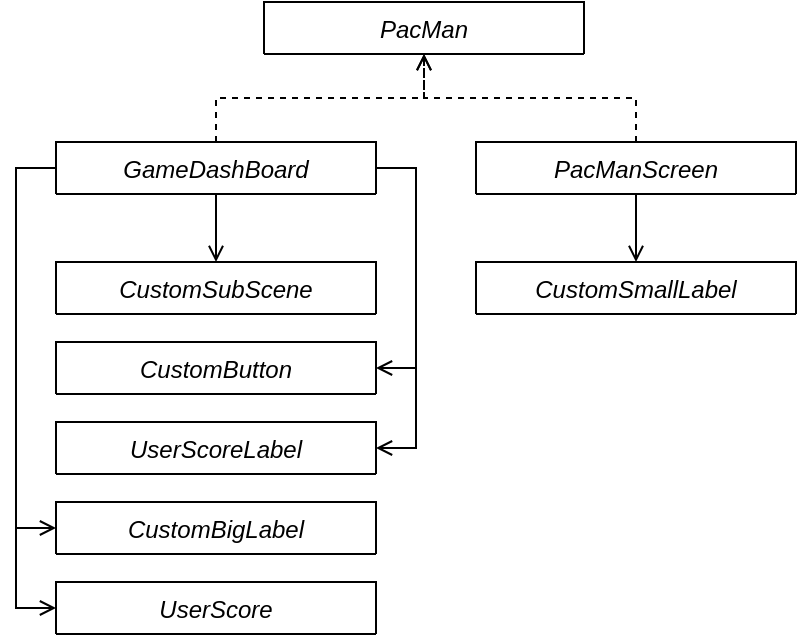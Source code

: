 <mxfile version="20.6.0" type="device"><diagram id="C5RBs43oDa-KdzZeNtuy" name="Page-1"><mxGraphModel dx="946" dy="515" grid="1" gridSize="10" guides="1" tooltips="1" connect="1" arrows="1" fold="1" page="1" pageScale="1" pageWidth="827" pageHeight="1169" math="0" shadow="0"><root><mxCell id="WIyWlLk6GJQsqaUBKTNV-0"/><mxCell id="WIyWlLk6GJQsqaUBKTNV-1" parent="WIyWlLk6GJQsqaUBKTNV-0"/><mxCell id="AkwtQ9U9xA5ziATgcfaj-17" style="edgeStyle=orthogonalEdgeStyle;rounded=0;orthogonalLoop=1;jettySize=auto;html=1;entryX=0.5;entryY=1;entryDx=0;entryDy=0;dashed=1;endArrow=open;endFill=0;" edge="1" parent="WIyWlLk6GJQsqaUBKTNV-1" source="zkfFHV4jXpPFQw0GAbJ--0" target="AkwtQ9U9xA5ziATgcfaj-10"><mxGeometry relative="1" as="geometry"/></mxCell><mxCell id="AkwtQ9U9xA5ziATgcfaj-24" style="edgeStyle=orthogonalEdgeStyle;rounded=0;orthogonalLoop=1;jettySize=auto;html=1;entryX=0.5;entryY=0;entryDx=0;entryDy=0;endArrow=open;endFill=0;" edge="1" parent="WIyWlLk6GJQsqaUBKTNV-1" source="zkfFHV4jXpPFQw0GAbJ--0" target="AkwtQ9U9xA5ziATgcfaj-14"><mxGeometry relative="1" as="geometry"/></mxCell><mxCell id="zkfFHV4jXpPFQw0GAbJ--0" value="PacManScreen" style="swimlane;fontStyle=2;align=center;verticalAlign=top;childLayout=stackLayout;horizontal=1;startSize=26;horizontalStack=0;resizeParent=1;resizeLast=0;collapsible=1;marginBottom=0;rounded=0;shadow=0;strokeWidth=1;" parent="WIyWlLk6GJQsqaUBKTNV-1" vertex="1" collapsed="1"><mxGeometry x="360" y="250" width="160" height="26" as="geometry"><mxRectangle x="380" y="240" width="160" height="40" as="alternateBounds"/></mxGeometry></mxCell><mxCell id="zkfFHV4jXpPFQw0GAbJ--4" value="" style="line;html=1;strokeWidth=1;align=left;verticalAlign=middle;spacingTop=-1;spacingLeft=3;spacingRight=3;rotatable=0;labelPosition=right;points=[];portConstraint=eastwest;" parent="zkfFHV4jXpPFQw0GAbJ--0" vertex="1"><mxGeometry y="26" width="160" height="8" as="geometry"/></mxCell><mxCell id="AkwtQ9U9xA5ziATgcfaj-16" style="edgeStyle=orthogonalEdgeStyle;rounded=0;orthogonalLoop=1;jettySize=auto;html=1;dashed=1;endArrow=open;endFill=0;" edge="1" parent="WIyWlLk6GJQsqaUBKTNV-1" source="AkwtQ9U9xA5ziATgcfaj-0" target="AkwtQ9U9xA5ziATgcfaj-10"><mxGeometry relative="1" as="geometry"/></mxCell><mxCell id="AkwtQ9U9xA5ziATgcfaj-18" style="edgeStyle=orthogonalEdgeStyle;rounded=0;orthogonalLoop=1;jettySize=auto;html=1;endArrow=open;endFill=0;" edge="1" parent="WIyWlLk6GJQsqaUBKTNV-1" source="AkwtQ9U9xA5ziATgcfaj-0" target="AkwtQ9U9xA5ziATgcfaj-2"><mxGeometry relative="1" as="geometry"/></mxCell><mxCell id="AkwtQ9U9xA5ziATgcfaj-20" style="edgeStyle=orthogonalEdgeStyle;rounded=0;orthogonalLoop=1;jettySize=auto;html=1;entryX=1;entryY=0.5;entryDx=0;entryDy=0;exitX=1;exitY=0.5;exitDx=0;exitDy=0;endArrow=open;endFill=0;" edge="1" parent="WIyWlLk6GJQsqaUBKTNV-1" source="AkwtQ9U9xA5ziATgcfaj-0" target="AkwtQ9U9xA5ziATgcfaj-4"><mxGeometry relative="1" as="geometry"/></mxCell><mxCell id="AkwtQ9U9xA5ziATgcfaj-21" style="edgeStyle=orthogonalEdgeStyle;rounded=0;orthogonalLoop=1;jettySize=auto;html=1;entryX=1;entryY=0.5;entryDx=0;entryDy=0;exitX=1;exitY=0.5;exitDx=0;exitDy=0;endArrow=open;endFill=0;" edge="1" parent="WIyWlLk6GJQsqaUBKTNV-1" source="AkwtQ9U9xA5ziATgcfaj-0" target="AkwtQ9U9xA5ziATgcfaj-12"><mxGeometry relative="1" as="geometry"/></mxCell><mxCell id="AkwtQ9U9xA5ziATgcfaj-22" style="edgeStyle=orthogonalEdgeStyle;rounded=0;orthogonalLoop=1;jettySize=auto;html=1;entryX=0;entryY=0.5;entryDx=0;entryDy=0;exitX=0;exitY=0.5;exitDx=0;exitDy=0;endArrow=open;endFill=0;" edge="1" parent="WIyWlLk6GJQsqaUBKTNV-1" source="AkwtQ9U9xA5ziATgcfaj-0" target="AkwtQ9U9xA5ziATgcfaj-8"><mxGeometry relative="1" as="geometry"/></mxCell><mxCell id="AkwtQ9U9xA5ziATgcfaj-23" style="edgeStyle=orthogonalEdgeStyle;rounded=0;orthogonalLoop=1;jettySize=auto;html=1;entryX=0;entryY=0.5;entryDx=0;entryDy=0;exitX=0;exitY=0.5;exitDx=0;exitDy=0;endArrow=open;endFill=0;" edge="1" parent="WIyWlLk6GJQsqaUBKTNV-1" source="AkwtQ9U9xA5ziATgcfaj-0" target="AkwtQ9U9xA5ziATgcfaj-6"><mxGeometry relative="1" as="geometry"/></mxCell><mxCell id="AkwtQ9U9xA5ziATgcfaj-0" value="GameDashBoard" style="swimlane;fontStyle=2;align=center;verticalAlign=top;childLayout=stackLayout;horizontal=1;startSize=26;horizontalStack=0;resizeParent=1;resizeLast=0;collapsible=1;marginBottom=0;rounded=0;shadow=0;strokeWidth=1;" vertex="1" collapsed="1" parent="WIyWlLk6GJQsqaUBKTNV-1"><mxGeometry x="150" y="250" width="160" height="26" as="geometry"><mxRectangle x="150" y="250" width="160" height="40" as="alternateBounds"/></mxGeometry></mxCell><mxCell id="AkwtQ9U9xA5ziATgcfaj-1" value="" style="line;html=1;strokeWidth=1;align=left;verticalAlign=middle;spacingTop=-1;spacingLeft=3;spacingRight=3;rotatable=0;labelPosition=right;points=[];portConstraint=eastwest;" vertex="1" parent="AkwtQ9U9xA5ziATgcfaj-0"><mxGeometry y="26" width="160" height="8" as="geometry"/></mxCell><mxCell id="AkwtQ9U9xA5ziATgcfaj-2" value="CustomSubScene" style="swimlane;fontStyle=2;align=center;verticalAlign=top;childLayout=stackLayout;horizontal=1;startSize=26;horizontalStack=0;resizeParent=1;resizeLast=0;collapsible=1;marginBottom=0;rounded=0;shadow=0;strokeWidth=1;" vertex="1" collapsed="1" parent="WIyWlLk6GJQsqaUBKTNV-1"><mxGeometry x="150" y="310" width="160" height="26" as="geometry"><mxRectangle x="150" y="250" width="160" height="40" as="alternateBounds"/></mxGeometry></mxCell><mxCell id="AkwtQ9U9xA5ziATgcfaj-3" value="" style="line;html=1;strokeWidth=1;align=left;verticalAlign=middle;spacingTop=-1;spacingLeft=3;spacingRight=3;rotatable=0;labelPosition=right;points=[];portConstraint=eastwest;" vertex="1" parent="AkwtQ9U9xA5ziATgcfaj-2"><mxGeometry y="26" width="160" height="8" as="geometry"/></mxCell><mxCell id="AkwtQ9U9xA5ziATgcfaj-4" value="CustomButton" style="swimlane;fontStyle=2;align=center;verticalAlign=top;childLayout=stackLayout;horizontal=1;startSize=26;horizontalStack=0;resizeParent=1;resizeLast=0;collapsible=1;marginBottom=0;rounded=0;shadow=0;strokeWidth=1;" vertex="1" collapsed="1" parent="WIyWlLk6GJQsqaUBKTNV-1"><mxGeometry x="150" y="350" width="160" height="26" as="geometry"><mxRectangle x="150" y="250" width="160" height="40" as="alternateBounds"/></mxGeometry></mxCell><mxCell id="AkwtQ9U9xA5ziATgcfaj-5" value="" style="line;html=1;strokeWidth=1;align=left;verticalAlign=middle;spacingTop=-1;spacingLeft=3;spacingRight=3;rotatable=0;labelPosition=right;points=[];portConstraint=eastwest;" vertex="1" parent="AkwtQ9U9xA5ziATgcfaj-4"><mxGeometry y="26" width="160" height="8" as="geometry"/></mxCell><mxCell id="AkwtQ9U9xA5ziATgcfaj-6" value="UserScore" style="swimlane;fontStyle=2;align=center;verticalAlign=top;childLayout=stackLayout;horizontal=1;startSize=26;horizontalStack=0;resizeParent=1;resizeLast=0;collapsible=1;marginBottom=0;rounded=0;shadow=0;strokeWidth=1;" vertex="1" collapsed="1" parent="WIyWlLk6GJQsqaUBKTNV-1"><mxGeometry x="150" y="470" width="160" height="26" as="geometry"><mxRectangle x="150" y="250" width="160" height="40" as="alternateBounds"/></mxGeometry></mxCell><mxCell id="AkwtQ9U9xA5ziATgcfaj-7" value="" style="line;html=1;strokeWidth=1;align=left;verticalAlign=middle;spacingTop=-1;spacingLeft=3;spacingRight=3;rotatable=0;labelPosition=right;points=[];portConstraint=eastwest;" vertex="1" parent="AkwtQ9U9xA5ziATgcfaj-6"><mxGeometry y="26" width="160" height="8" as="geometry"/></mxCell><mxCell id="AkwtQ9U9xA5ziATgcfaj-8" value="CustomBigLabel" style="swimlane;fontStyle=2;align=center;verticalAlign=top;childLayout=stackLayout;horizontal=1;startSize=26;horizontalStack=0;resizeParent=1;resizeLast=0;collapsible=1;marginBottom=0;rounded=0;shadow=0;strokeWidth=1;" vertex="1" collapsed="1" parent="WIyWlLk6GJQsqaUBKTNV-1"><mxGeometry x="150" y="430" width="160" height="26" as="geometry"><mxRectangle x="150" y="250" width="160" height="40" as="alternateBounds"/></mxGeometry></mxCell><mxCell id="AkwtQ9U9xA5ziATgcfaj-9" value="" style="line;html=1;strokeWidth=1;align=left;verticalAlign=middle;spacingTop=-1;spacingLeft=3;spacingRight=3;rotatable=0;labelPosition=right;points=[];portConstraint=eastwest;" vertex="1" parent="AkwtQ9U9xA5ziATgcfaj-8"><mxGeometry y="26" width="160" height="8" as="geometry"/></mxCell><mxCell id="AkwtQ9U9xA5ziATgcfaj-10" value="PacMan" style="swimlane;fontStyle=2;align=center;verticalAlign=top;childLayout=stackLayout;horizontal=1;startSize=26;horizontalStack=0;resizeParent=1;resizeLast=0;collapsible=1;marginBottom=0;rounded=0;shadow=0;strokeWidth=1;" vertex="1" collapsed="1" parent="WIyWlLk6GJQsqaUBKTNV-1"><mxGeometry x="254" y="180" width="160" height="26" as="geometry"><mxRectangle x="150" y="250" width="160" height="40" as="alternateBounds"/></mxGeometry></mxCell><mxCell id="AkwtQ9U9xA5ziATgcfaj-11" value="" style="line;html=1;strokeWidth=1;align=left;verticalAlign=middle;spacingTop=-1;spacingLeft=3;spacingRight=3;rotatable=0;labelPosition=right;points=[];portConstraint=eastwest;" vertex="1" parent="AkwtQ9U9xA5ziATgcfaj-10"><mxGeometry y="26" width="160" height="8" as="geometry"/></mxCell><mxCell id="AkwtQ9U9xA5ziATgcfaj-12" value="UserScoreLabel" style="swimlane;fontStyle=2;align=center;verticalAlign=top;childLayout=stackLayout;horizontal=1;startSize=26;horizontalStack=0;resizeParent=1;resizeLast=0;collapsible=1;marginBottom=0;rounded=0;shadow=0;strokeWidth=1;" vertex="1" collapsed="1" parent="WIyWlLk6GJQsqaUBKTNV-1"><mxGeometry x="150" y="390" width="160" height="26" as="geometry"><mxRectangle x="150" y="250" width="160" height="40" as="alternateBounds"/></mxGeometry></mxCell><mxCell id="AkwtQ9U9xA5ziATgcfaj-13" value="" style="line;html=1;strokeWidth=1;align=left;verticalAlign=middle;spacingTop=-1;spacingLeft=3;spacingRight=3;rotatable=0;labelPosition=right;points=[];portConstraint=eastwest;" vertex="1" parent="AkwtQ9U9xA5ziATgcfaj-12"><mxGeometry y="26" width="160" height="8" as="geometry"/></mxCell><mxCell id="AkwtQ9U9xA5ziATgcfaj-14" value="CustomSmallLabel" style="swimlane;fontStyle=2;align=center;verticalAlign=top;childLayout=stackLayout;horizontal=1;startSize=26;horizontalStack=0;resizeParent=1;resizeLast=0;collapsible=1;marginBottom=0;rounded=0;shadow=0;strokeWidth=1;" vertex="1" collapsed="1" parent="WIyWlLk6GJQsqaUBKTNV-1"><mxGeometry x="360" y="310" width="160" height="26" as="geometry"><mxRectangle x="150" y="250" width="160" height="40" as="alternateBounds"/></mxGeometry></mxCell><mxCell id="AkwtQ9U9xA5ziATgcfaj-15" value="" style="line;html=1;strokeWidth=1;align=left;verticalAlign=middle;spacingTop=-1;spacingLeft=3;spacingRight=3;rotatable=0;labelPosition=right;points=[];portConstraint=eastwest;" vertex="1" parent="AkwtQ9U9xA5ziATgcfaj-14"><mxGeometry y="26" width="160" height="8" as="geometry"/></mxCell></root></mxGraphModel></diagram></mxfile>